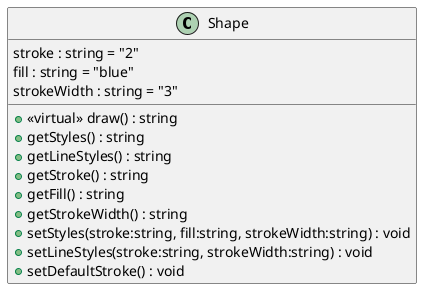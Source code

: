 @startuml
class Shape {
    stroke : string = "2"
    fill : string = "blue"
    strokeWidth : string = "3"
    + <<virtual>> draw() : string
    + getStyles() : string
    + getLineStyles() : string
    + getStroke() : string
    + getFill() : string
    + getStrokeWidth() : string
    + setStyles(stroke:string, fill:string, strokeWidth:string) : void
    + setLineStyles(stroke:string, strokeWidth:string) : void
    + setDefaultStroke() : void
}
@enduml
